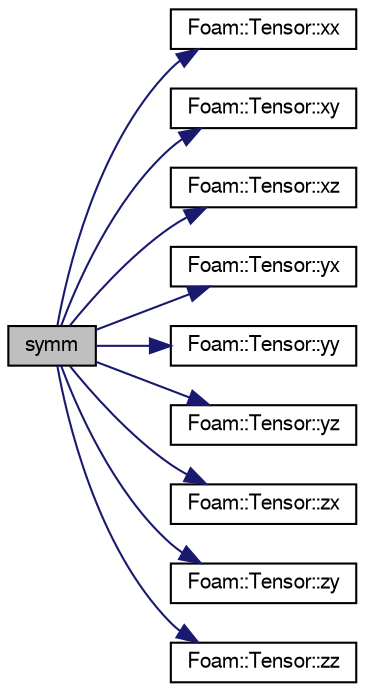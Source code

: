 digraph "symm"
{
  bgcolor="transparent";
  edge [fontname="FreeSans",fontsize="10",labelfontname="FreeSans",labelfontsize="10"];
  node [fontname="FreeSans",fontsize="10",shape=record];
  rankdir="LR";
  Node127975 [label="symm",height=0.2,width=0.4,color="black", fillcolor="grey75", style="filled", fontcolor="black"];
  Node127975 -> Node127976 [color="midnightblue",fontsize="10",style="solid",fontname="FreeSans"];
  Node127976 [label="Foam::Tensor::xx",height=0.2,width=0.4,color="black",URL="$a27634.html#a1b97c7c1ed81b4fb23da8dcb71a8cd2a"];
  Node127975 -> Node127977 [color="midnightblue",fontsize="10",style="solid",fontname="FreeSans"];
  Node127977 [label="Foam::Tensor::xy",height=0.2,width=0.4,color="black",URL="$a27634.html#aab470ae2a5eeac8c33a7b6abac6b39b3"];
  Node127975 -> Node127978 [color="midnightblue",fontsize="10",style="solid",fontname="FreeSans"];
  Node127978 [label="Foam::Tensor::xz",height=0.2,width=0.4,color="black",URL="$a27634.html#a6c0a9bc605f3cfdfb3307b3dcf136f60"];
  Node127975 -> Node127979 [color="midnightblue",fontsize="10",style="solid",fontname="FreeSans"];
  Node127979 [label="Foam::Tensor::yx",height=0.2,width=0.4,color="black",URL="$a27634.html#a217bb42e2157c7914d7ebb0ffb730b7d"];
  Node127975 -> Node127980 [color="midnightblue",fontsize="10",style="solid",fontname="FreeSans"];
  Node127980 [label="Foam::Tensor::yy",height=0.2,width=0.4,color="black",URL="$a27634.html#aba9d77023a5662b9c2d3639d5de555a0"];
  Node127975 -> Node127981 [color="midnightblue",fontsize="10",style="solid",fontname="FreeSans"];
  Node127981 [label="Foam::Tensor::yz",height=0.2,width=0.4,color="black",URL="$a27634.html#a4a98b51ba7019e1cfffae8d321a823df"];
  Node127975 -> Node127982 [color="midnightblue",fontsize="10",style="solid",fontname="FreeSans"];
  Node127982 [label="Foam::Tensor::zx",height=0.2,width=0.4,color="black",URL="$a27634.html#ab7a45ba3b507f0b3f9d5c0bde184b151"];
  Node127975 -> Node127983 [color="midnightblue",fontsize="10",style="solid",fontname="FreeSans"];
  Node127983 [label="Foam::Tensor::zy",height=0.2,width=0.4,color="black",URL="$a27634.html#ab7ecfba4f263d0455d4ea82f590a2612"];
  Node127975 -> Node127984 [color="midnightblue",fontsize="10",style="solid",fontname="FreeSans"];
  Node127984 [label="Foam::Tensor::zz",height=0.2,width=0.4,color="black",URL="$a27634.html#a831c4848d01bfcc8d717b7ef92f2cd4b"];
}

